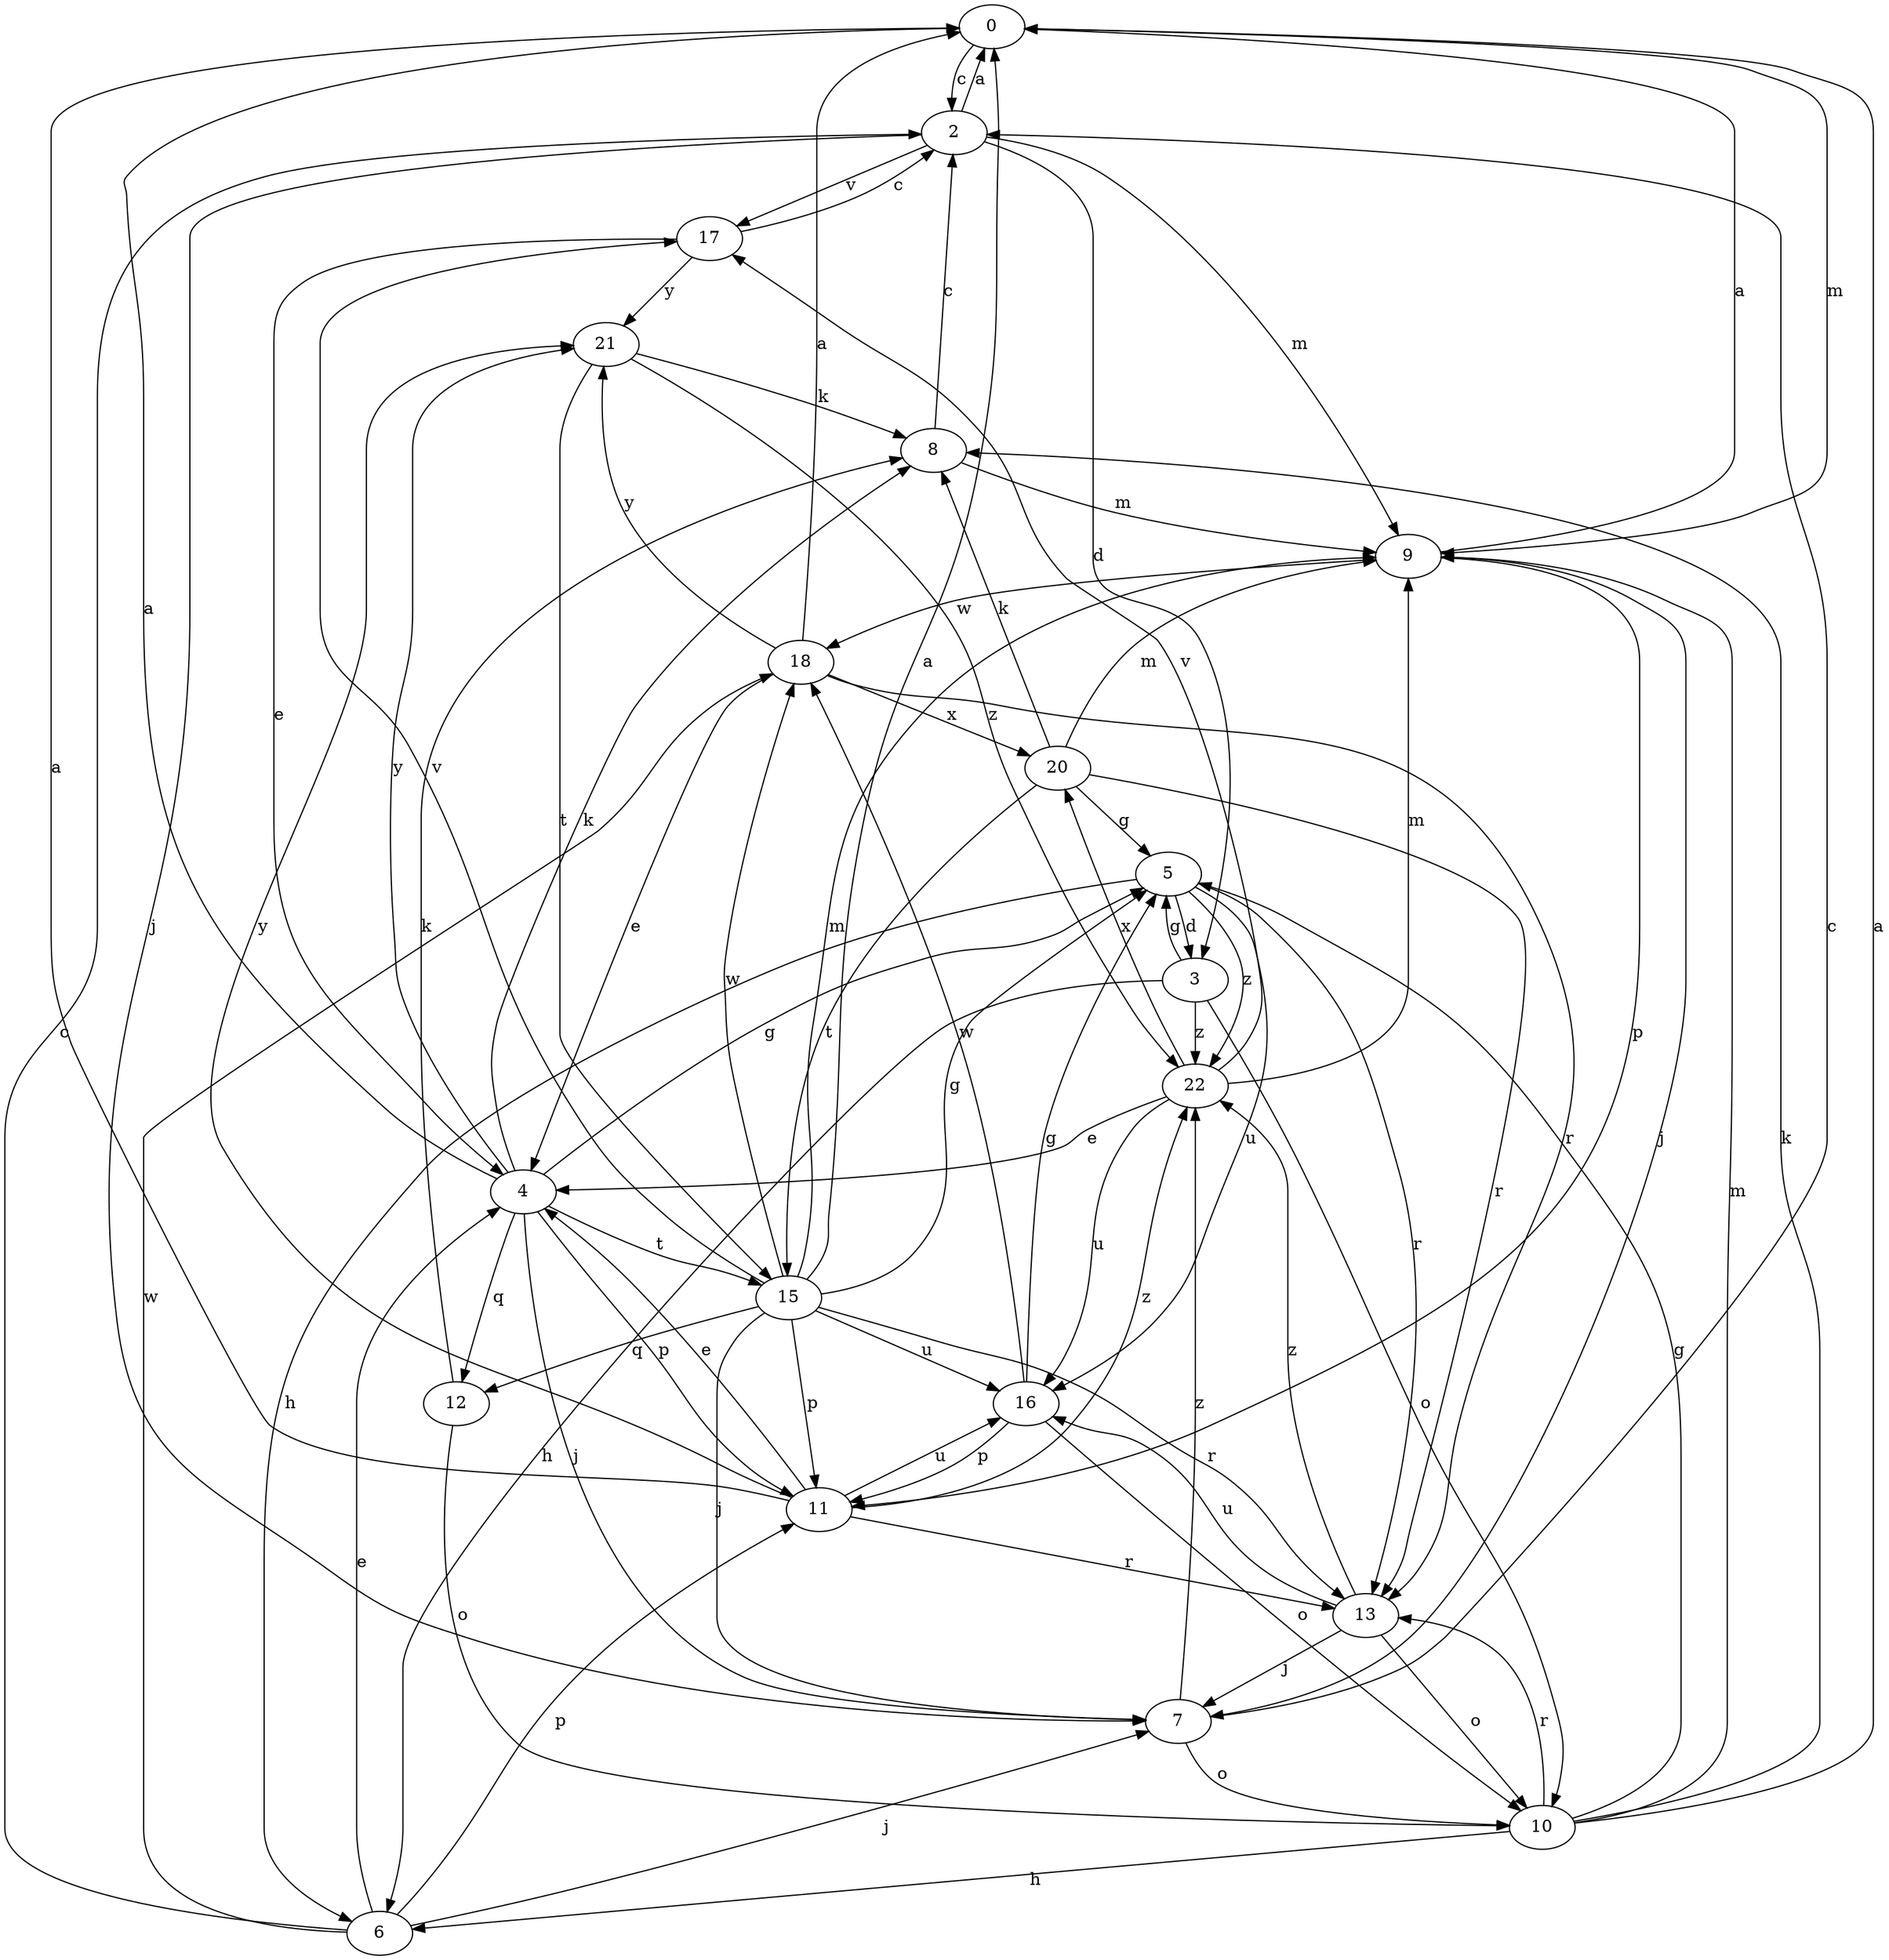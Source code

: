 strict digraph  {
0;
2;
3;
4;
5;
6;
7;
8;
9;
10;
11;
12;
13;
15;
16;
17;
18;
20;
21;
22;
0 -> 2  [label=c];
0 -> 9  [label=m];
2 -> 0  [label=a];
2 -> 3  [label=d];
2 -> 7  [label=j];
2 -> 9  [label=m];
2 -> 17  [label=v];
3 -> 5  [label=g];
3 -> 6  [label=h];
3 -> 10  [label=o];
3 -> 22  [label=z];
4 -> 0  [label=a];
4 -> 5  [label=g];
4 -> 7  [label=j];
4 -> 8  [label=k];
4 -> 11  [label=p];
4 -> 12  [label=q];
4 -> 15  [label=t];
4 -> 21  [label=y];
5 -> 3  [label=d];
5 -> 6  [label=h];
5 -> 13  [label=r];
5 -> 16  [label=u];
5 -> 22  [label=z];
6 -> 2  [label=c];
6 -> 4  [label=e];
6 -> 7  [label=j];
6 -> 11  [label=p];
6 -> 18  [label=w];
7 -> 2  [label=c];
7 -> 10  [label=o];
7 -> 22  [label=z];
8 -> 2  [label=c];
8 -> 9  [label=m];
9 -> 0  [label=a];
9 -> 7  [label=j];
9 -> 11  [label=p];
9 -> 18  [label=w];
10 -> 0  [label=a];
10 -> 5  [label=g];
10 -> 6  [label=h];
10 -> 8  [label=k];
10 -> 9  [label=m];
10 -> 13  [label=r];
11 -> 0  [label=a];
11 -> 4  [label=e];
11 -> 13  [label=r];
11 -> 16  [label=u];
11 -> 21  [label=y];
11 -> 22  [label=z];
12 -> 8  [label=k];
12 -> 10  [label=o];
13 -> 7  [label=j];
13 -> 10  [label=o];
13 -> 16  [label=u];
13 -> 22  [label=z];
15 -> 0  [label=a];
15 -> 5  [label=g];
15 -> 7  [label=j];
15 -> 9  [label=m];
15 -> 11  [label=p];
15 -> 12  [label=q];
15 -> 13  [label=r];
15 -> 16  [label=u];
15 -> 17  [label=v];
15 -> 18  [label=w];
16 -> 5  [label=g];
16 -> 10  [label=o];
16 -> 11  [label=p];
16 -> 18  [label=w];
17 -> 2  [label=c];
17 -> 4  [label=e];
17 -> 21  [label=y];
18 -> 0  [label=a];
18 -> 4  [label=e];
18 -> 13  [label=r];
18 -> 20  [label=x];
18 -> 21  [label=y];
20 -> 5  [label=g];
20 -> 8  [label=k];
20 -> 9  [label=m];
20 -> 13  [label=r];
20 -> 15  [label=t];
21 -> 8  [label=k];
21 -> 15  [label=t];
21 -> 22  [label=z];
22 -> 4  [label=e];
22 -> 9  [label=m];
22 -> 16  [label=u];
22 -> 17  [label=v];
22 -> 20  [label=x];
}
